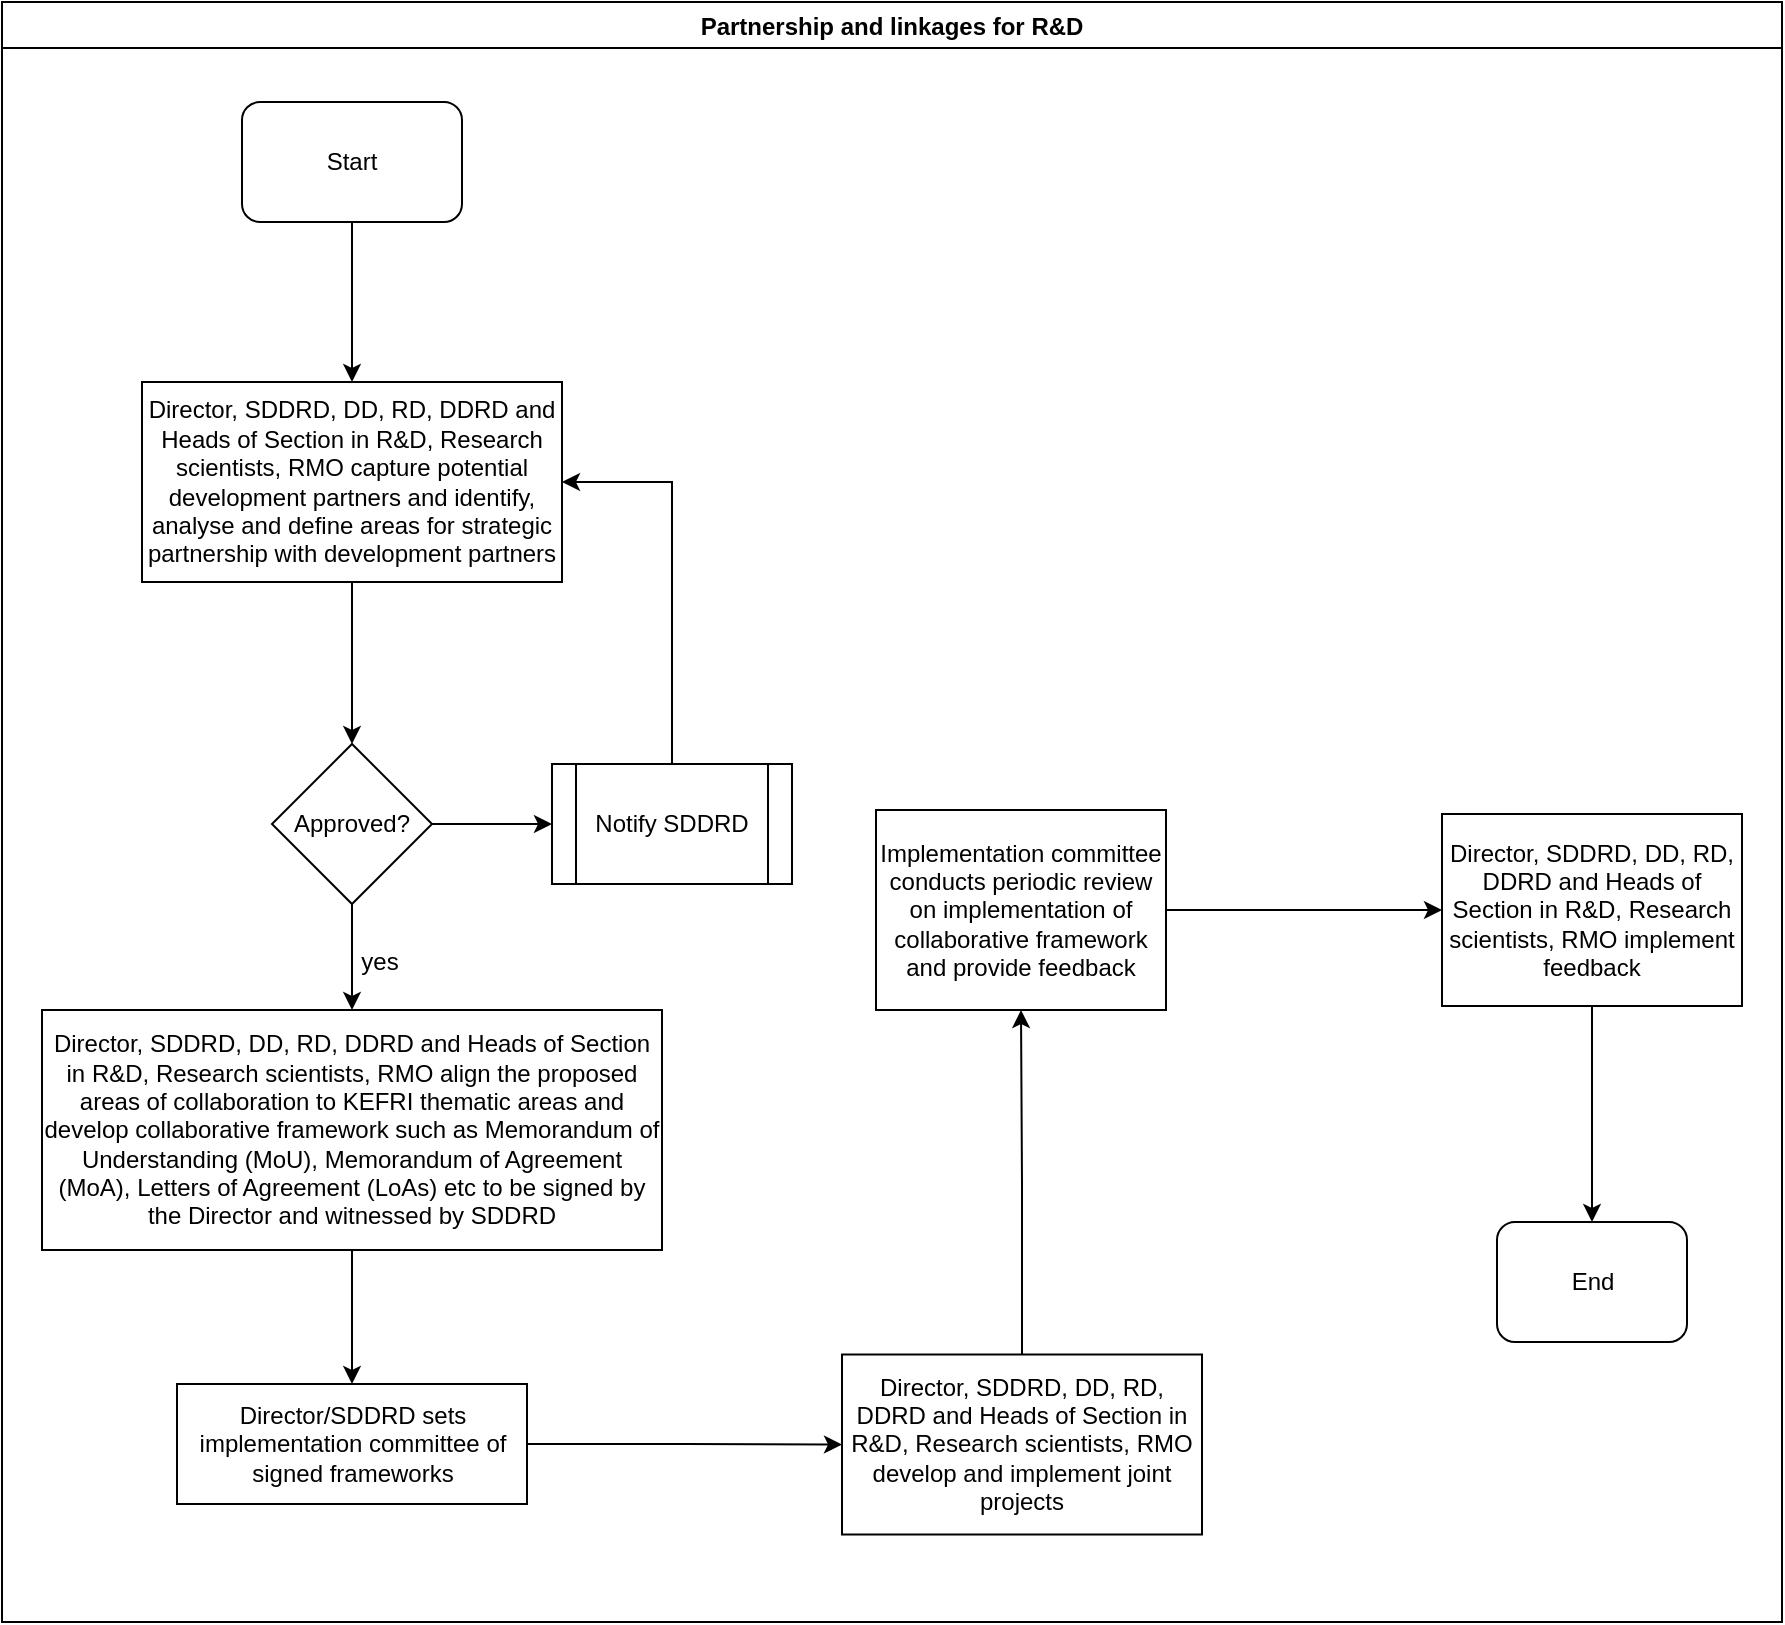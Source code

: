 <mxfile version="14.2.7" type="github">
  <diagram id="0PrhKRIFw6qlqC9RMZtA" name="Page-1">
    <mxGraphModel dx="1038" dy="547" grid="1" gridSize="10" guides="1" tooltips="1" connect="1" arrows="1" fold="1" page="1" pageScale="1" pageWidth="1169" pageHeight="827" math="0" shadow="0">
      <root>
        <mxCell id="0" />
        <mxCell id="1" parent="0" />
        <mxCell id="HKwQ_pfw1XNA54thK0XF-1" value="Partnership and linkages for R&amp;D" style="swimlane;" parent="1" vertex="1">
          <mxGeometry x="10" width="890" height="810" as="geometry" />
        </mxCell>
        <mxCell id="HKwQ_pfw1XNA54thK0XF-2" value="Start" style="rounded=1;whiteSpace=wrap;html=1;" parent="HKwQ_pfw1XNA54thK0XF-1" vertex="1">
          <mxGeometry x="120" y="50" width="110" height="60" as="geometry" />
        </mxCell>
        <mxCell id="HKwQ_pfw1XNA54thK0XF-5" value="Director, SDDRD, DD, RD, DDRD and Heads of Section in R&amp;amp;D, Research scientists, RMO capture potential development partners and identify, analyse and define areas for strategic partnership with development partners" style="rounded=0;whiteSpace=wrap;html=1;" parent="HKwQ_pfw1XNA54thK0XF-1" vertex="1">
          <mxGeometry x="70" y="190" width="210" height="100" as="geometry" />
        </mxCell>
        <mxCell id="HKwQ_pfw1XNA54thK0XF-4" value="" style="edgeStyle=orthogonalEdgeStyle;rounded=0;orthogonalLoop=1;jettySize=auto;html=1;" parent="HKwQ_pfw1XNA54thK0XF-1" source="HKwQ_pfw1XNA54thK0XF-2" target="HKwQ_pfw1XNA54thK0XF-5" edge="1">
          <mxGeometry relative="1" as="geometry">
            <mxPoint x="175" y="190" as="targetPoint" />
          </mxGeometry>
        </mxCell>
        <mxCell id="HKwQ_pfw1XNA54thK0XF-6" value="Director, SDDRD, DD, RD, DDRD and Heads of Section in R&amp;amp;D, Research scientists, RMO align the proposed areas of collaboration to KEFRI thematic areas and develop collaborative framework such as Memorandum of Understanding (MoU), Memorandum of Agreement (MoA), Letters of Agreement (LoAs) etc to be signed by the Director and witnessed by SDDRD" style="whiteSpace=wrap;html=1;rounded=0;" parent="HKwQ_pfw1XNA54thK0XF-1" vertex="1">
          <mxGeometry x="20" y="504" width="310" height="120" as="geometry" />
        </mxCell>
        <mxCell id="HKwQ_pfw1XNA54thK0XF-8" value="Director/SDDRD sets implementation committee of signed frameworks" style="whiteSpace=wrap;html=1;rounded=0;" parent="HKwQ_pfw1XNA54thK0XF-1" vertex="1">
          <mxGeometry x="87.5" y="691" width="175" height="60" as="geometry" />
        </mxCell>
        <mxCell id="HKwQ_pfw1XNA54thK0XF-9" value="" style="edgeStyle=orthogonalEdgeStyle;rounded=0;orthogonalLoop=1;jettySize=auto;html=1;" parent="HKwQ_pfw1XNA54thK0XF-1" source="HKwQ_pfw1XNA54thK0XF-6" target="HKwQ_pfw1XNA54thK0XF-8" edge="1">
          <mxGeometry relative="1" as="geometry" />
        </mxCell>
        <mxCell id="HKwQ_pfw1XNA54thK0XF-10" value="Director, SDDRD, DD, RD, DDRD and Heads of Section in R&amp;amp;D, Research scientists, RMO develop and implement joint projects" style="whiteSpace=wrap;html=1;rounded=0;" parent="HKwQ_pfw1XNA54thK0XF-1" vertex="1">
          <mxGeometry x="420" y="676.25" width="180" height="90" as="geometry" />
        </mxCell>
        <mxCell id="HKwQ_pfw1XNA54thK0XF-11" value="" style="edgeStyle=orthogonalEdgeStyle;rounded=0;orthogonalLoop=1;jettySize=auto;html=1;" parent="HKwQ_pfw1XNA54thK0XF-1" source="HKwQ_pfw1XNA54thK0XF-8" target="HKwQ_pfw1XNA54thK0XF-10" edge="1">
          <mxGeometry relative="1" as="geometry" />
        </mxCell>
        <mxCell id="HKwQ_pfw1XNA54thK0XF-12" value="Implementation committee conducts periodic review on implementation of collaborative framework and provide feedback" style="whiteSpace=wrap;html=1;rounded=0;" parent="HKwQ_pfw1XNA54thK0XF-1" vertex="1">
          <mxGeometry x="437" y="404" width="145" height="100" as="geometry" />
        </mxCell>
        <mxCell id="HKwQ_pfw1XNA54thK0XF-13" value="" style="edgeStyle=orthogonalEdgeStyle;rounded=0;orthogonalLoop=1;jettySize=auto;html=1;" parent="HKwQ_pfw1XNA54thK0XF-1" source="HKwQ_pfw1XNA54thK0XF-10" target="HKwQ_pfw1XNA54thK0XF-12" edge="1">
          <mxGeometry relative="1" as="geometry" />
        </mxCell>
        <mxCell id="HKwQ_pfw1XNA54thK0XF-14" value="Director, SDDRD, DD, RD, DDRD and Heads of Section in R&amp;amp;D, Research scientists, RMO implement feedback " style="whiteSpace=wrap;html=1;rounded=0;" parent="HKwQ_pfw1XNA54thK0XF-1" vertex="1">
          <mxGeometry x="720" y="406" width="150" height="96" as="geometry" />
        </mxCell>
        <mxCell id="HKwQ_pfw1XNA54thK0XF-15" value="" style="edgeStyle=orthogonalEdgeStyle;rounded=0;orthogonalLoop=1;jettySize=auto;html=1;" parent="HKwQ_pfw1XNA54thK0XF-1" source="HKwQ_pfw1XNA54thK0XF-12" target="HKwQ_pfw1XNA54thK0XF-14" edge="1">
          <mxGeometry relative="1" as="geometry" />
        </mxCell>
        <mxCell id="cVOAtnxH5SlG76SNvIh0-9" value="yes" style="text;html=1;strokeColor=none;fillColor=none;align=center;verticalAlign=middle;whiteSpace=wrap;rounded=0;" vertex="1" parent="HKwQ_pfw1XNA54thK0XF-1">
          <mxGeometry x="169" y="470" width="40" height="20" as="geometry" />
        </mxCell>
        <mxCell id="HKwQ_pfw1XNA54thK0XF-18" value="End" style="rounded=1;whiteSpace=wrap;html=1;" parent="HKwQ_pfw1XNA54thK0XF-1" vertex="1">
          <mxGeometry x="747.5" y="610" width="95" height="60" as="geometry" />
        </mxCell>
        <mxCell id="HKwQ_pfw1XNA54thK0XF-17" value="" style="edgeStyle=orthogonalEdgeStyle;rounded=0;orthogonalLoop=1;jettySize=auto;html=1;" parent="HKwQ_pfw1XNA54thK0XF-1" source="HKwQ_pfw1XNA54thK0XF-14" target="HKwQ_pfw1XNA54thK0XF-18" edge="1">
          <mxGeometry relative="1" as="geometry">
            <mxPoint x="875" y="735" as="targetPoint" />
          </mxGeometry>
        </mxCell>
        <mxCell id="cVOAtnxH5SlG76SNvIh0-6" value="" style="edgeStyle=orthogonalEdgeStyle;rounded=0;orthogonalLoop=1;jettySize=auto;html=1;entryX=0.5;entryY=0;entryDx=0;entryDy=0;" edge="1" parent="1" source="cVOAtnxH5SlG76SNvIh0-3" target="HKwQ_pfw1XNA54thK0XF-6">
          <mxGeometry relative="1" as="geometry">
            <mxPoint x="185" y="560" as="targetPoint" />
          </mxGeometry>
        </mxCell>
        <mxCell id="cVOAtnxH5SlG76SNvIh0-11" value="" style="edgeStyle=orthogonalEdgeStyle;rounded=0;orthogonalLoop=1;jettySize=auto;html=1;" edge="1" parent="1" source="cVOAtnxH5SlG76SNvIh0-3" target="cVOAtnxH5SlG76SNvIh0-10">
          <mxGeometry relative="1" as="geometry" />
        </mxCell>
        <mxCell id="cVOAtnxH5SlG76SNvIh0-3" value="Approved?" style="rhombus;whiteSpace=wrap;html=1;rounded=0;" vertex="1" parent="1">
          <mxGeometry x="145" y="371" width="80" height="80" as="geometry" />
        </mxCell>
        <mxCell id="cVOAtnxH5SlG76SNvIh0-4" value="" style="edgeStyle=orthogonalEdgeStyle;rounded=0;orthogonalLoop=1;jettySize=auto;html=1;" edge="1" parent="1" source="HKwQ_pfw1XNA54thK0XF-5" target="cVOAtnxH5SlG76SNvIh0-3">
          <mxGeometry relative="1" as="geometry" />
        </mxCell>
        <mxCell id="cVOAtnxH5SlG76SNvIh0-13" value="" style="edgeStyle=orthogonalEdgeStyle;rounded=0;orthogonalLoop=1;jettySize=auto;html=1;entryX=1;entryY=0.5;entryDx=0;entryDy=0;" edge="1" parent="1" source="cVOAtnxH5SlG76SNvIh0-10" target="HKwQ_pfw1XNA54thK0XF-5">
          <mxGeometry relative="1" as="geometry">
            <mxPoint x="345" y="320" as="targetPoint" />
          </mxGeometry>
        </mxCell>
        <mxCell id="cVOAtnxH5SlG76SNvIh0-10" value="Notify SDDRD" style="shape=process;whiteSpace=wrap;html=1;backgroundOutline=1;rounded=0;" vertex="1" parent="1">
          <mxGeometry x="285" y="381" width="120" height="60" as="geometry" />
        </mxCell>
      </root>
    </mxGraphModel>
  </diagram>
</mxfile>
